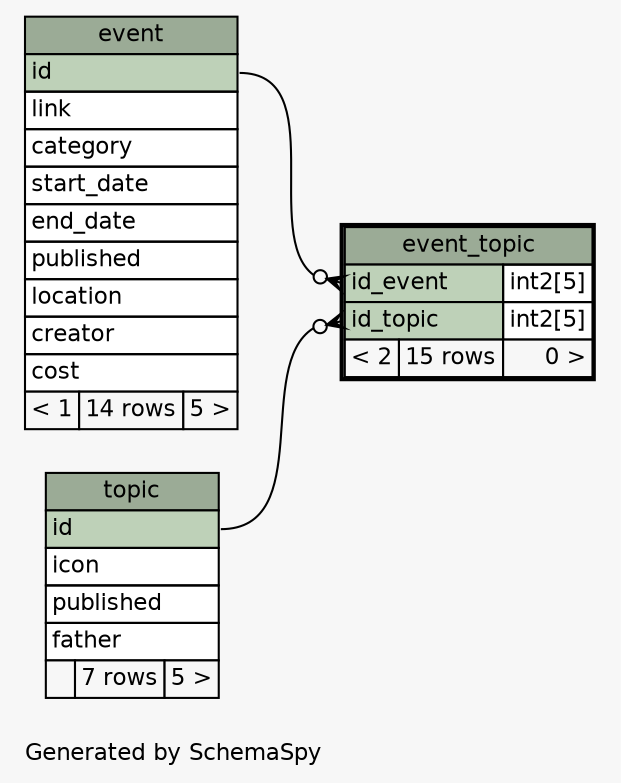 // dot 2.30.1 on Linux 3.10.0-1127.19.1.el7.x86_64
// SchemaSpy rev 590
digraph "oneDegreeRelationshipsDiagram" {
  graph [
    rankdir="RL"
    bgcolor="#f7f7f7"
    label="\nGenerated by SchemaSpy"
    labeljust="l"
    nodesep="0.18"
    ranksep="0.46"
    fontname="Helvetica"
    fontsize="11"
  ];
  node [
    fontname="Helvetica"
    fontsize="11"
    shape="plaintext"
  ];
  edge [
    arrowsize="0.8"
  ];
  "event_topic":"id_event":w -> "event":"id":e [arrowhead=none dir=back arrowtail=crowodot];
  "event_topic":"id_topic":w -> "topic":"id":e [arrowhead=none dir=back arrowtail=crowodot];
  "event" [
    label=<
    <TABLE BORDER="0" CELLBORDER="1" CELLSPACING="0" BGCOLOR="#ffffff">
      <TR><TD COLSPAN="3" BGCOLOR="#9bab96" ALIGN="CENTER">event</TD></TR>
      <TR><TD PORT="id" COLSPAN="3" BGCOLOR="#bed1b8" ALIGN="LEFT">id</TD></TR>
      <TR><TD PORT="link" COLSPAN="3" ALIGN="LEFT">link</TD></TR>
      <TR><TD PORT="category" COLSPAN="3" ALIGN="LEFT">category</TD></TR>
      <TR><TD PORT="start_date" COLSPAN="3" ALIGN="LEFT">start_date</TD></TR>
      <TR><TD PORT="end_date" COLSPAN="3" ALIGN="LEFT">end_date</TD></TR>
      <TR><TD PORT="published" COLSPAN="3" ALIGN="LEFT">published</TD></TR>
      <TR><TD PORT="location" COLSPAN="3" ALIGN="LEFT">location</TD></TR>
      <TR><TD PORT="creator" COLSPAN="3" ALIGN="LEFT">creator</TD></TR>
      <TR><TD PORT="cost" COLSPAN="3" ALIGN="LEFT">cost</TD></TR>
      <TR><TD ALIGN="LEFT" BGCOLOR="#f7f7f7">&lt; 1</TD><TD ALIGN="RIGHT" BGCOLOR="#f7f7f7">14 rows</TD><TD ALIGN="RIGHT" BGCOLOR="#f7f7f7">5 &gt;</TD></TR>
    </TABLE>>
    URL="event.html"
    tooltip="event"
  ];
  "event_topic" [
    label=<
    <TABLE BORDER="2" CELLBORDER="1" CELLSPACING="0" BGCOLOR="#ffffff">
      <TR><TD COLSPAN="3" BGCOLOR="#9bab96" ALIGN="CENTER">event_topic</TD></TR>
      <TR><TD PORT="id_event" COLSPAN="2" BGCOLOR="#bed1b8" ALIGN="LEFT">id_event</TD><TD PORT="id_event.type" ALIGN="LEFT">int2[5]</TD></TR>
      <TR><TD PORT="id_topic" COLSPAN="2" BGCOLOR="#bed1b8" ALIGN="LEFT">id_topic</TD><TD PORT="id_topic.type" ALIGN="LEFT">int2[5]</TD></TR>
      <TR><TD ALIGN="LEFT" BGCOLOR="#f7f7f7">&lt; 2</TD><TD ALIGN="RIGHT" BGCOLOR="#f7f7f7">15 rows</TD><TD ALIGN="RIGHT" BGCOLOR="#f7f7f7">0 &gt;</TD></TR>
    </TABLE>>
    URL="event_topic.html"
    tooltip="event_topic"
  ];
  "topic" [
    label=<
    <TABLE BORDER="0" CELLBORDER="1" CELLSPACING="0" BGCOLOR="#ffffff">
      <TR><TD COLSPAN="3" BGCOLOR="#9bab96" ALIGN="CENTER">topic</TD></TR>
      <TR><TD PORT="id" COLSPAN="3" BGCOLOR="#bed1b8" ALIGN="LEFT">id</TD></TR>
      <TR><TD PORT="icon" COLSPAN="3" ALIGN="LEFT">icon</TD></TR>
      <TR><TD PORT="published" COLSPAN="3" ALIGN="LEFT">published</TD></TR>
      <TR><TD PORT="father" COLSPAN="3" ALIGN="LEFT">father</TD></TR>
      <TR><TD ALIGN="LEFT" BGCOLOR="#f7f7f7">  </TD><TD ALIGN="RIGHT" BGCOLOR="#f7f7f7">7 rows</TD><TD ALIGN="RIGHT" BGCOLOR="#f7f7f7">5 &gt;</TD></TR>
    </TABLE>>
    URL="topic.html"
    tooltip="topic"
  ];
}
